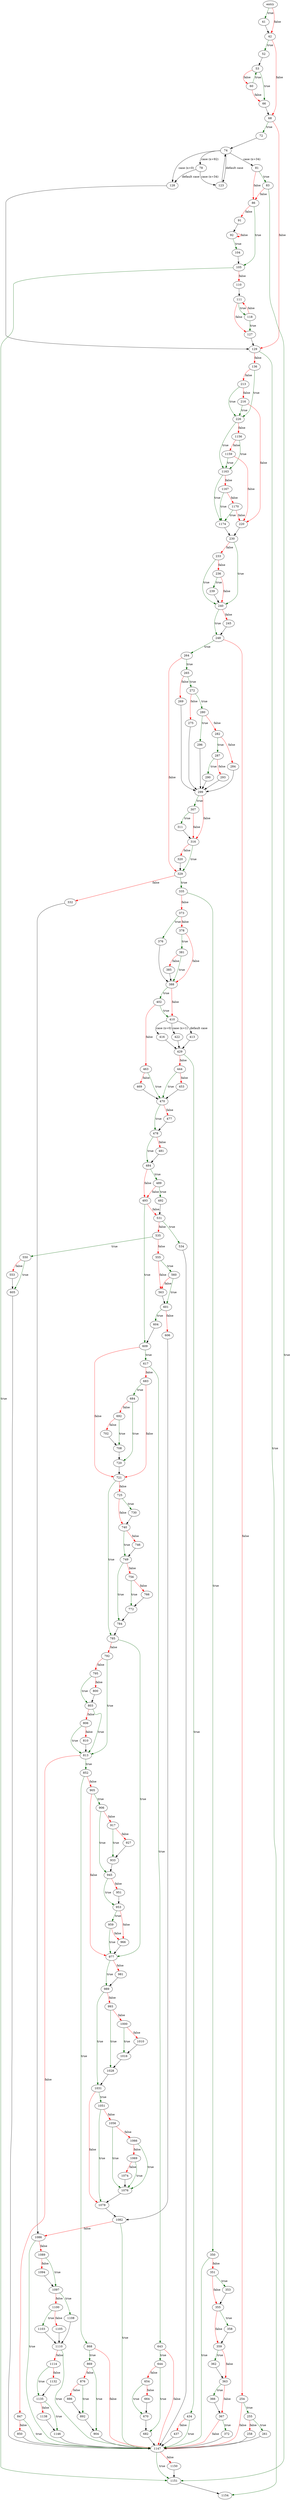 digraph "parse_datetime2" {
	// Node definitions.
	6 [label=entry];
	41;
	42;
	52;
	53;
	60;
	66;
	68;
	72;
	74;
	78;
	81;
	83;
	86;
	91;
	92;
	104;
	105;
	110;
	111;
	118;
	123;
	127;
	128;
	129;
	136;
	213;
	216;
	220;
	226;
	230;
	233;
	236;
	239;
	240;
	245;
	248;
	254;
	255;
	258;
	261;
	264;
	265;
	269;
	272;
	275;
	280;
	282;
	284;
	287;
	290;
	293;
	296;
	299;
	307;
	311;
	316;
	320;
	329;
	332;
	335;
	350;
	351;
	353;
	355;
	358;
	359;
	362;
	363;
	366;
	367;
	372;
	373;
	376;
	378;
	381;
	385;
	388;
	402;
	410;
	413;
	416;
	422;
	429;
	434;
	437;
	444;
	453;
	463;
	469;
	470;
	477;
	478;
	481;
	484;
	489;
	492;
	493;
	531;
	534;
	535;
	550;
	553;
	555;
	560;
	563;
	601;
	604;
	605;
	606;
	609;
	617;
	643;
	644;
	654;
	664;
	670;
	682;
	683;
	684;
	692;
	702;
	708;
	720;
	721;
	725;
	730;
	740;
	746;
	749;
	756;
	766;
	772;
	784;
	785;
	792;
	795;
	800;
	803;
	806;
	810;
	813;
	847;
	850;
	852;
	868;
	869;
	876;
	886;
	892;
	904;
	905;
	906;
	917;
	927;
	933;
	945;
	951;
	953;
	959;
	966;
	977;
	981;
	989;
	993;
	1000;
	1010;
	1016;
	1028;
	1031;
	1051;
	1056;
	1066;
	1069;
	1074;
	1076;
	1078;
	1082;
	1086;
	1089;
	1094;
	1097;
	1100;
	1103;
	1105;
	1108;
	1110;
	1114;
	1132;
	1135;
	1138;
	1146;
	1147;
	1150;
	1151;
	1154;
	1156;
	1159;
	1163;
	1167;
	1170;
	1174;

	// Edge definitions.
	6 -> 41 [
		color=darkgreen
		label=true
	];
	6 -> 42 [
		color=red
		label=false
	];
	41 -> 42;
	42 -> 52 [
		color=darkgreen
		label=true
	];
	42 -> 68 [
		color=red
		label=false
	];
	52 -> 53;
	53 -> 60 [
		color=red
		label=false
	];
	53 -> 66 [
		color=darkgreen
		label=true
	];
	60 -> 53 [
		color=darkgreen
		label=true
	];
	60 -> 66 [
		color=red
		label=false
	];
	66 -> 68;
	68 -> 72 [
		color=darkgreen
		label=true
	];
	68 -> 129 [
		color=red
		label=false
	];
	72 -> 74;
	74 -> 78 [label="case (x=92)"];
	74 -> 81 [label="case (x=34)"];
	74 -> 123 [label="default case"];
	74 -> 128 [label="case (x=0)"];
	78 -> 123 [label="case (x=34)"];
	78 -> 128 [label="default case"];
	81 -> 83 [
		color=darkgreen
		label=true
	];
	81 -> 86 [
		color=red
		label=false
	];
	83 -> 86 [
		color=red
		label=false
	];
	83 -> 1151 [
		color=darkgreen
		label=true
	];
	86 -> 91 [
		color=red
		label=false
	];
	86 -> 105 [
		color=darkgreen
		label=true
	];
	91 -> 92;
	92 -> 92 [
		color=red
		label=false
	];
	92 -> 104 [
		color=darkgreen
		label=true
	];
	104 -> 105;
	105 -> 110 [
		color=red
		label=false
	];
	105 -> 1151 [
		color=darkgreen
		label=true
	];
	110 -> 111;
	111 -> 118 [
		color=darkgreen
		label=true
	];
	111 -> 127 [
		color=red
		label=false
	];
	118 -> 111 [
		color=red
		label=false
	];
	118 -> 127 [
		color=darkgreen
		label=true
	];
	123 -> 74;
	127 -> 129;
	128 -> 129;
	129 -> 136 [
		color=red
		label=false
	];
	129 -> 1154 [
		color=darkgreen
		label=true
	];
	136 -> 213 [
		color=red
		label=false
	];
	136 -> 226 [
		color=darkgreen
		label=true
	];
	213 -> 216 [
		color=red
		label=false
	];
	213 -> 226 [
		color=darkgreen
		label=true
	];
	216 -> 220 [
		color=red
		label=false
	];
	216 -> 226 [
		color=darkgreen
		label=true
	];
	220 -> 230;
	226 -> 1156 [
		color=red
		label=false
	];
	226 -> 1163 [
		color=darkgreen
		label=true
	];
	230 -> 233 [
		color=red
		label=false
	];
	230 -> 240 [
		color=darkgreen
		label=true
	];
	233 -> 236 [
		color=red
		label=false
	];
	233 -> 240 [
		color=darkgreen
		label=true
	];
	236 -> 239 [
		color=darkgreen
		label=true
	];
	236 -> 240 [
		color=red
		label=false
	];
	239 -> 240;
	240 -> 245 [
		color=red
		label=false
	];
	240 -> 248 [
		color=darkgreen
		label=true
	];
	245 -> 248;
	248 -> 254 [
		color=red
		label=false
	];
	248 -> 264 [
		color=darkgreen
		label=true
	];
	254 -> 255 [
		color=darkgreen
		label=true
	];
	254 -> 1147 [
		color=red
		label=false
	];
	255 -> 258 [
		color=red
		label=false
	];
	255 -> 261 [
		color=darkgreen
		label=true
	];
	258 -> 1147;
	261 -> 1147;
	264 -> 265 [
		color=darkgreen
		label=true
	];
	264 -> 329 [
		color=red
		label=false
	];
	265 -> 269 [
		color=red
		label=false
	];
	265 -> 272 [
		color=darkgreen
		label=true
	];
	269 -> 299;
	272 -> 275 [
		color=red
		label=false
	];
	272 -> 280 [
		color=darkgreen
		label=true
	];
	275 -> 299;
	280 -> 282 [
		color=red
		label=false
	];
	280 -> 296 [
		color=darkgreen
		label=true
	];
	282 -> 284 [
		color=red
		label=false
	];
	282 -> 287 [
		color=darkgreen
		label=true
	];
	284 -> 299;
	287 -> 290 [
		color=darkgreen
		label=true
	];
	287 -> 293 [
		color=red
		label=false
	];
	290 -> 299;
	293 -> 299;
	296 -> 299;
	299 -> 307 [
		color=darkgreen
		label=true
	];
	299 -> 316 [
		color=red
		label=false
	];
	307 -> 311 [
		color=darkgreen
		label=true
	];
	307 -> 316 [
		color=red
		label=false
	];
	311 -> 316;
	316 -> 320 [
		color=red
		label=false
	];
	316 -> 329 [
		color=darkgreen
		label=true
	];
	320 -> 329;
	329 -> 332 [
		color=red
		label=false
	];
	329 -> 335 [
		color=darkgreen
		label=true
	];
	332 -> 1086;
	335 -> 350 [
		color=darkgreen
		label=true
	];
	335 -> 373 [
		color=red
		label=false
	];
	350 -> 351 [
		color=red
		label=false
	];
	350 -> 1147 [
		color=darkgreen
		label=true
	];
	351 -> 353 [
		color=darkgreen
		label=true
	];
	351 -> 355 [
		color=red
		label=false
	];
	353 -> 355;
	355 -> 358 [
		color=darkgreen
		label=true
	];
	355 -> 359 [
		color=red
		label=false
	];
	358 -> 359;
	359 -> 362 [
		color=darkgreen
		label=true
	];
	359 -> 363 [
		color=red
		label=false
	];
	362 -> 363;
	363 -> 366 [
		color=darkgreen
		label=true
	];
	363 -> 367 [
		color=red
		label=false
	];
	366 -> 367;
	367 -> 372 [
		color=darkgreen
		label=true
	];
	367 -> 1147 [
		color=red
		label=false
	];
	372 -> 1147;
	373 -> 376 [
		color=darkgreen
		label=true
	];
	373 -> 378 [
		color=red
		label=false
	];
	376 -> 388;
	378 -> 381 [
		color=darkgreen
		label=true
	];
	378 -> 388 [
		color=red
		label=false
	];
	381 -> 385 [
		color=red
		label=false
	];
	381 -> 388 [
		color=darkgreen
		label=true
	];
	385 -> 388;
	388 -> 402 [
		color=darkgreen
		label=true
	];
	388 -> 410 [
		color=red
		label=false
	];
	402 -> 410 [
		color=darkgreen
		label=true
	];
	402 -> 463 [
		color=red
		label=false
	];
	410 -> 413 [label="default case"];
	410 -> 416 [label="case (x=0)"];
	410 -> 422 [label="case (x=1)"];
	413 -> 429;
	416 -> 429;
	422 -> 429;
	429 -> 434 [
		color=darkgreen
		label=true
	];
	429 -> 444 [
		color=red
		label=false
	];
	434 -> 437 [
		color=red
		label=false
	];
	434 -> 1147 [
		color=darkgreen
		label=true
	];
	437 -> 1147;
	444 -> 453 [
		color=red
		label=false
	];
	444 -> 470 [
		color=darkgreen
		label=true
	];
	453 -> 470;
	463 -> 469 [
		color=red
		label=false
	];
	463 -> 470 [
		color=darkgreen
		label=true
	];
	469 -> 470;
	470 -> 477 [
		color=red
		label=false
	];
	470 -> 478 [
		color=darkgreen
		label=true
	];
	477 -> 478;
	478 -> 481 [
		color=red
		label=false
	];
	478 -> 484 [
		color=darkgreen
		label=true
	];
	481 -> 484;
	484 -> 489 [
		color=darkgreen
		label=true
	];
	484 -> 493 [
		color=red
		label=false
	];
	489 -> 492 [
		color=darkgreen
		label=true
	];
	489 -> 493 [
		color=red
		label=false
	];
	492 -> 531;
	493 -> 531 [
		color=red
		label=false
	];
	493 -> 609 [
		color=darkgreen
		label=true
	];
	531 -> 534 [
		color=darkgreen
		label=true
	];
	531 -> 535 [
		color=red
		label=false
	];
	534 -> 1147;
	535 -> 550 [
		color=darkgreen
		label=true
	];
	535 -> 555 [
		color=red
		label=false
	];
	550 -> 553 [
		color=red
		label=false
	];
	550 -> 605 [
		color=darkgreen
		label=true
	];
	553 -> 605;
	555 -> 560 [
		color=darkgreen
		label=true
	];
	555 -> 563 [
		color=red
		label=false
	];
	560 -> 563 [
		color=red
		label=false
	];
	560 -> 601 [
		color=darkgreen
		label=true
	];
	563 -> 601;
	601 -> 604 [
		color=darkgreen
		label=true
	];
	601 -> 606 [
		color=red
		label=false
	];
	604 -> 609;
	605 -> 1147;
	606 -> 1082;
	609 -> 617 [
		color=darkgreen
		label=true
	];
	609 -> 721 [
		color=red
		label=false
	];
	617 -> 643 [
		color=darkgreen
		label=true
	];
	617 -> 683 [
		color=red
		label=false
	];
	643 -> 644 [
		color=darkgreen
		label=true
	];
	643 -> 1147 [
		color=red
		label=false
	];
	644 -> 654 [
		color=red
		label=false
	];
	644 -> 682 [
		color=darkgreen
		label=true
	];
	654 -> 664 [
		color=red
		label=false
	];
	654 -> 670 [
		color=darkgreen
		label=true
	];
	664 -> 670;
	670 -> 682;
	682 -> 1147;
	683 -> 684 [
		color=darkgreen
		label=true
	];
	683 -> 721 [
		color=red
		label=false
	];
	684 -> 692 [
		color=red
		label=false
	];
	684 -> 720 [
		color=darkgreen
		label=true
	];
	692 -> 702 [
		color=red
		label=false
	];
	692 -> 708 [
		color=darkgreen
		label=true
	];
	702 -> 708;
	708 -> 720;
	720 -> 721;
	721 -> 725 [
		color=red
		label=false
	];
	721 -> 785 [
		color=darkgreen
		label=true
	];
	725 -> 730 [
		color=darkgreen
		label=true
	];
	725 -> 740 [
		color=red
		label=false
	];
	730 -> 740;
	740 -> 746 [
		color=red
		label=false
	];
	740 -> 749 [
		color=darkgreen
		label=true
	];
	746 -> 749;
	749 -> 756 [
		color=red
		label=false
	];
	749 -> 784 [
		color=darkgreen
		label=true
	];
	756 -> 766 [
		color=red
		label=false
	];
	756 -> 772 [
		color=darkgreen
		label=true
	];
	766 -> 772;
	772 -> 784;
	784 -> 785;
	785 -> 792 [
		color=red
		label=false
	];
	785 -> 977 [
		color=darkgreen
		label=true
	];
	792 -> 795 [
		color=red
		label=false
	];
	792 -> 813 [
		color=darkgreen
		label=true
	];
	795 -> 800 [
		color=red
		label=false
	];
	795 -> 803 [
		color=darkgreen
		label=true
	];
	800 -> 803;
	803 -> 806 [
		color=red
		label=false
	];
	803 -> 813 [
		color=darkgreen
		label=true
	];
	806 -> 810 [
		color=red
		label=false
	];
	806 -> 813 [
		color=darkgreen
		label=true
	];
	810 -> 813;
	813 -> 847 [
		color=red
		label=false
	];
	813 -> 852 [
		color=darkgreen
		label=true
	];
	847 -> 850 [
		color=red
		label=false
	];
	847 -> 1147 [
		color=darkgreen
		label=true
	];
	850 -> 1147;
	852 -> 868 [
		color=darkgreen
		label=true
	];
	852 -> 905 [
		color=red
		label=false
	];
	868 -> 869 [
		color=darkgreen
		label=true
	];
	868 -> 1147 [
		color=red
		label=false
	];
	869 -> 876 [
		color=red
		label=false
	];
	869 -> 904 [
		color=darkgreen
		label=true
	];
	876 -> 886 [
		color=red
		label=false
	];
	876 -> 892 [
		color=darkgreen
		label=true
	];
	886 -> 892;
	892 -> 904;
	904 -> 1147;
	905 -> 906 [
		color=darkgreen
		label=true
	];
	905 -> 977 [
		color=red
		label=false
	];
	906 -> 917 [
		color=red
		label=false
	];
	906 -> 945 [
		color=darkgreen
		label=true
	];
	917 -> 927 [
		color=red
		label=false
	];
	917 -> 933 [
		color=darkgreen
		label=true
	];
	927 -> 933;
	933 -> 945;
	945 -> 951 [
		color=red
		label=false
	];
	945 -> 953 [
		color=darkgreen
		label=true
	];
	951 -> 953;
	953 -> 959 [
		color=darkgreen
		label=true
	];
	953 -> 966 [
		color=red
		label=false
	];
	959 -> 966 [
		color=red
		label=false
	];
	959 -> 977 [
		color=darkgreen
		label=true
	];
	966 -> 977;
	977 -> 981 [
		color=red
		label=false
	];
	977 -> 989 [
		color=darkgreen
		label=true
	];
	981 -> 989;
	989 -> 993 [
		color=red
		label=false
	];
	989 -> 1031 [
		color=darkgreen
		label=true
	];
	993 -> 1000 [
		color=red
		label=false
	];
	993 -> 1028 [
		color=darkgreen
		label=true
	];
	1000 -> 1010 [
		color=red
		label=false
	];
	1000 -> 1016 [
		color=darkgreen
		label=true
	];
	1010 -> 1016;
	1016 -> 1028;
	1028 -> 1031;
	1031 -> 1051 [
		color=darkgreen
		label=true
	];
	1031 -> 1078 [
		color=red
		label=false
	];
	1051 -> 1056 [
		color=red
		label=false
	];
	1051 -> 1078 [
		color=darkgreen
		label=true
	];
	1056 -> 1066 [
		color=red
		label=false
	];
	1056 -> 1076 [
		color=darkgreen
		label=true
	];
	1066 -> 1069 [
		color=red
		label=false
	];
	1066 -> 1076 [
		color=darkgreen
		label=true
	];
	1069 -> 1074 [
		color=red
		label=false
	];
	1069 -> 1076 [
		color=darkgreen
		label=true
	];
	1074 -> 1076;
	1076 -> 1078;
	1078 -> 1082;
	1082 -> 1086 [
		color=red
		label=false
	];
	1082 -> 1147 [
		color=darkgreen
		label=true
	];
	1086 -> 1089 [
		color=red
		label=false
	];
	1086 -> 1147 [
		color=darkgreen
		label=true
	];
	1089 -> 1094 [
		color=red
		label=false
	];
	1089 -> 1097 [
		color=darkgreen
		label=true
	];
	1094 -> 1097;
	1097 -> 1100 [
		color=red
		label=false
	];
	1097 -> 1108 [
		color=darkgreen
		label=true
	];
	1100 -> 1103 [
		color=darkgreen
		label=true
	];
	1100 -> 1105 [
		color=red
		label=false
	];
	1103 -> 1110;
	1105 -> 1110;
	1108 -> 1110;
	1110 -> 1114 [
		color=red
		label=false
	];
	1110 -> 1147 [
		color=darkgreen
		label=true
	];
	1114 -> 1132 [
		color=red
		label=false
	];
	1114 -> 1135 [
		color=darkgreen
		label=true
	];
	1132 -> 1135;
	1135 -> 1138 [
		color=red
		label=false
	];
	1135 -> 1146 [
		color=darkgreen
		label=true
	];
	1138 -> 1146;
	1146 -> 1147;
	1147 -> 1150 [
		color=red
		label=false
	];
	1147 -> 1151 [
		color=darkgreen
		label=true
	];
	1150 -> 1151;
	1151 -> 1154;
	1156 -> 1159 [
		color=red
		label=false
	];
	1156 -> 1163 [
		color=darkgreen
		label=true
	];
	1159 -> 220 [
		color=red
		label=false
	];
	1159 -> 1163 [
		color=darkgreen
		label=true
	];
	1163 -> 1167 [
		color=red
		label=false
	];
	1163 -> 1174 [
		color=darkgreen
		label=true
	];
	1167 -> 1170 [
		color=red
		label=false
	];
	1167 -> 1174 [
		color=darkgreen
		label=true
	];
	1170 -> 220 [
		color=red
		label=false
	];
	1170 -> 1174 [
		color=darkgreen
		label=true
	];
	1174 -> 230;
}